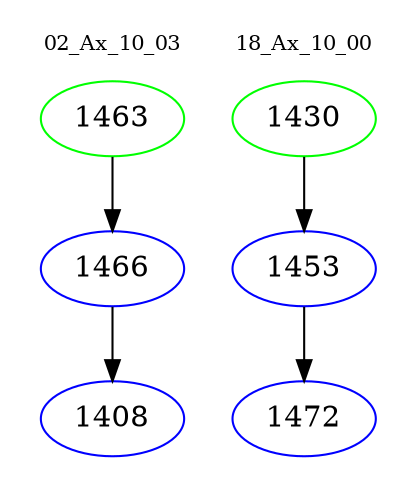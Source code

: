 digraph{
subgraph cluster_0 {
color = white
label = "02_Ax_10_03";
fontsize=10;
T0_1463 [label="1463", color="green"]
T0_1463 -> T0_1466 [color="black"]
T0_1466 [label="1466", color="blue"]
T0_1466 -> T0_1408 [color="black"]
T0_1408 [label="1408", color="blue"]
}
subgraph cluster_1 {
color = white
label = "18_Ax_10_00";
fontsize=10;
T1_1430 [label="1430", color="green"]
T1_1430 -> T1_1453 [color="black"]
T1_1453 [label="1453", color="blue"]
T1_1453 -> T1_1472 [color="black"]
T1_1472 [label="1472", color="blue"]
}
}
